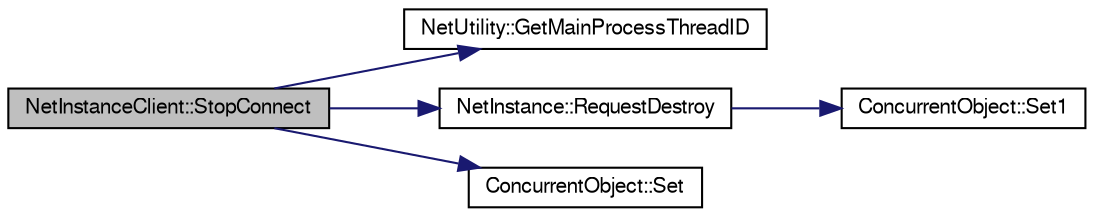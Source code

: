 digraph G
{
  edge [fontname="FreeSans",fontsize="10",labelfontname="FreeSans",labelfontsize="10"];
  node [fontname="FreeSans",fontsize="10",shape=record];
  rankdir=LR;
  Node1 [label="NetInstanceClient::StopConnect",height=0.2,width=0.4,color="black", fillcolor="grey75", style="filled" fontcolor="black"];
  Node1 -> Node2 [color="midnightblue",fontsize="10",style="solid",fontname="FreeSans"];
  Node2 [label="NetUtility::GetMainProcessThreadID",height=0.2,width=0.4,color="black", fillcolor="white", style="filled",URL="$class_net_utility.html#aca0bbea45a7bc232fdb88505f97cc016"];
  Node1 -> Node3 [color="midnightblue",fontsize="10",style="solid",fontname="FreeSans"];
  Node3 [label="NetInstance::RequestDestroy",height=0.2,width=0.4,color="black", fillcolor="white", style="filled",URL="$class_net_instance.html#a68147db634644849af174937e6706ded"];
  Node3 -> Node4 [color="midnightblue",fontsize="10",style="solid",fontname="FreeSans"];
  Node4 [label="ConcurrentObject::Set1",height=0.2,width=0.4,color="black", fillcolor="white", style="filled",URL="$class_concurrent_object.html#a99fa686c1846bf4b6e5e07f7a0abde53"];
  Node1 -> Node5 [color="midnightblue",fontsize="10",style="solid",fontname="FreeSans"];
  Node5 [label="ConcurrentObject::Set",height=0.2,width=0.4,color="black", fillcolor="white", style="filled",URL="$class_concurrent_object.html#a4f1186583a52ef522d3820b4a755fa82"];
}
